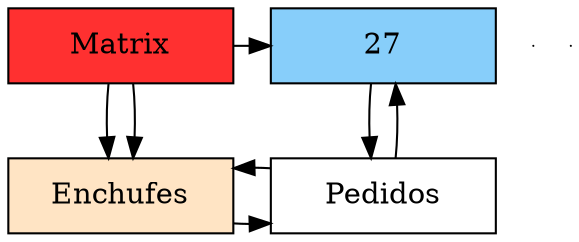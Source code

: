 digraph Sparce_Matrix {
node [shape=box]
MT[label="Matrix",width=1.5,style=filled,fillcolor=firebrick1,group=1];
e0[ shape = point, width = 0 ];
e1[ shape = point, width = 0 ];
V0[label="Enchufes"width = 1.5 style = filled, fillcolor = bisque1, group = 1];
MT->V0
H0[label="27"width = 1.5 style = filled, fillcolor = lightskyblue, group =2];
MT->V0
MT->H0
{rank=same; MT;H0;}
"0xc000142000"[label="Pedidos" width=1.5,group=2];
V0->"0xc000142000"
"0xc000142000"->V0
{rank=same V0;"0xc000142000";}
H0->"0xc000142000"
"0xc000142000"->H0

}